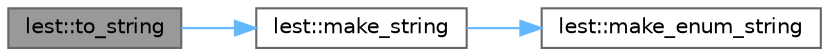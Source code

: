 digraph "lest::to_string"
{
 // LATEX_PDF_SIZE
  bgcolor="transparent";
  edge [fontname=Helvetica,fontsize=10,labelfontname=Helvetica,labelfontsize=10];
  node [fontname=Helvetica,fontsize=10,shape=box,height=0.2,width=0.4];
  rankdir="LR";
  Node1 [id="Node000001",label="lest::to_string",height=0.2,width=0.4,color="gray40", fillcolor="grey60", style="filled", fontcolor="black",tooltip=" "];
  Node1 -> Node2 [id="edge3_Node000001_Node000002",color="steelblue1",style="solid",tooltip=" "];
  Node2 [id="Node000002",label="lest::make_string",height=0.2,width=0.4,color="grey40", fillcolor="white", style="filled",URL="$namespacelest.html#a2921e3170302d0dc18c1c2bc33d6ec29",tooltip=" "];
  Node2 -> Node3 [id="edge4_Node000002_Node000003",color="steelblue1",style="solid",tooltip=" "];
  Node3 [id="Node000003",label="lest::make_enum_string",height=0.2,width=0.4,color="grey40", fillcolor="white", style="filled",URL="$namespacelest.html#ab9f4ba47437f4693769fbaf1b5ecac40",tooltip=" "];
}
